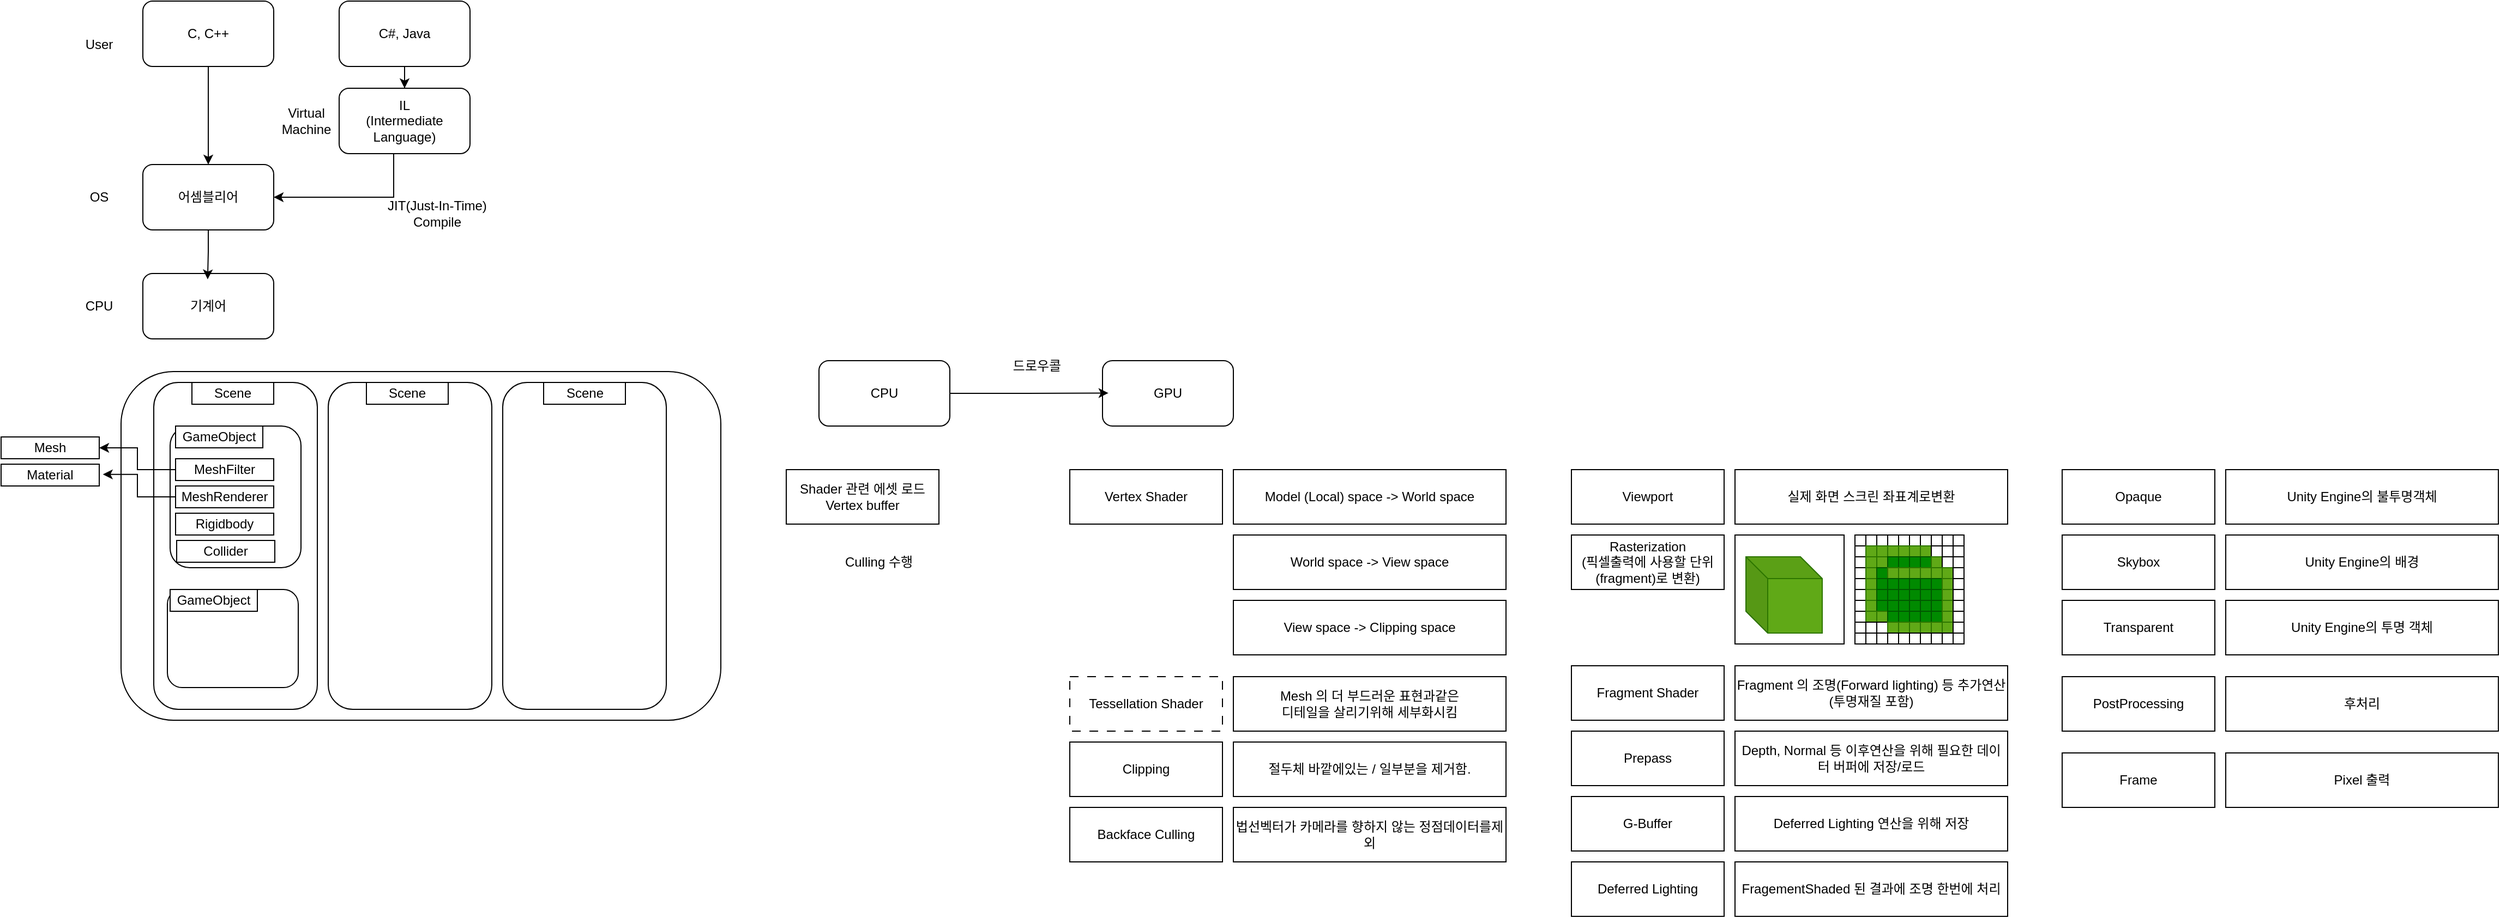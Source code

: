 <mxfile version="26.0.5">
  <diagram id="C5RBs43oDa-KdzZeNtuy" name="Page-1">
    <mxGraphModel dx="1510" dy="368" grid="1" gridSize="10" guides="1" tooltips="1" connect="1" arrows="1" fold="1" page="1" pageScale="1" pageWidth="827" pageHeight="1169" math="0" shadow="0">
      <root>
        <mxCell id="WIyWlLk6GJQsqaUBKTNV-0" />
        <mxCell id="WIyWlLk6GJQsqaUBKTNV-1" parent="WIyWlLk6GJQsqaUBKTNV-0" />
        <mxCell id="SByoHHInyNc2L9neysQm-4" style="edgeStyle=orthogonalEdgeStyle;rounded=0;orthogonalLoop=1;jettySize=auto;html=1;" edge="1" parent="WIyWlLk6GJQsqaUBKTNV-1" source="SByoHHInyNc2L9neysQm-0" target="SByoHHInyNc2L9neysQm-3">
          <mxGeometry relative="1" as="geometry" />
        </mxCell>
        <mxCell id="SByoHHInyNc2L9neysQm-0" value="C, C++" style="rounded=1;whiteSpace=wrap;html=1;" vertex="1" parent="WIyWlLk6GJQsqaUBKTNV-1">
          <mxGeometry x="20" y="20" width="120" height="60" as="geometry" />
        </mxCell>
        <mxCell id="SByoHHInyNc2L9neysQm-1" value="기계어" style="rounded=1;whiteSpace=wrap;html=1;" vertex="1" parent="WIyWlLk6GJQsqaUBKTNV-1">
          <mxGeometry x="20" y="270" width="120" height="60" as="geometry" />
        </mxCell>
        <mxCell id="SByoHHInyNc2L9neysQm-3" value="어셈블리어" style="rounded=1;whiteSpace=wrap;html=1;" vertex="1" parent="WIyWlLk6GJQsqaUBKTNV-1">
          <mxGeometry x="20" y="170" width="120" height="60" as="geometry" />
        </mxCell>
        <mxCell id="SByoHHInyNc2L9neysQm-5" style="edgeStyle=orthogonalEdgeStyle;rounded=0;orthogonalLoop=1;jettySize=auto;html=1;entryX=0.495;entryY=0.089;entryDx=0;entryDy=0;entryPerimeter=0;" edge="1" parent="WIyWlLk6GJQsqaUBKTNV-1" source="SByoHHInyNc2L9neysQm-3" target="SByoHHInyNc2L9neysQm-1">
          <mxGeometry relative="1" as="geometry" />
        </mxCell>
        <mxCell id="SByoHHInyNc2L9neysQm-6" value="OS" style="text;html=1;align=center;verticalAlign=middle;whiteSpace=wrap;rounded=0;" vertex="1" parent="WIyWlLk6GJQsqaUBKTNV-1">
          <mxGeometry x="-50" y="185" width="60" height="30" as="geometry" />
        </mxCell>
        <mxCell id="SByoHHInyNc2L9neysQm-7" value="User" style="text;html=1;align=center;verticalAlign=middle;whiteSpace=wrap;rounded=0;" vertex="1" parent="WIyWlLk6GJQsqaUBKTNV-1">
          <mxGeometry x="-50" y="45" width="60" height="30" as="geometry" />
        </mxCell>
        <mxCell id="SByoHHInyNc2L9neysQm-8" value="CPU" style="text;html=1;align=center;verticalAlign=middle;whiteSpace=wrap;rounded=0;" vertex="1" parent="WIyWlLk6GJQsqaUBKTNV-1">
          <mxGeometry x="-50" y="285" width="60" height="30" as="geometry" />
        </mxCell>
        <mxCell id="SByoHHInyNc2L9neysQm-15" style="edgeStyle=orthogonalEdgeStyle;rounded=0;orthogonalLoop=1;jettySize=auto;html=1;entryX=1;entryY=0.5;entryDx=0;entryDy=0;" edge="1" parent="WIyWlLk6GJQsqaUBKTNV-1" source="SByoHHInyNc2L9neysQm-9" target="SByoHHInyNc2L9neysQm-3">
          <mxGeometry relative="1" as="geometry">
            <Array as="points">
              <mxPoint x="250" y="200" />
            </Array>
          </mxGeometry>
        </mxCell>
        <mxCell id="SByoHHInyNc2L9neysQm-9" value="IL&lt;div&gt;(Intermediate&lt;/div&gt;&lt;div&gt;Language)&lt;/div&gt;" style="rounded=1;whiteSpace=wrap;html=1;" vertex="1" parent="WIyWlLk6GJQsqaUBKTNV-1">
          <mxGeometry x="200" y="100" width="120" height="60" as="geometry" />
        </mxCell>
        <mxCell id="SByoHHInyNc2L9neysQm-10" value="JIT(Just-In-Time)&lt;div&gt;Compile&lt;/div&gt;" style="text;html=1;align=center;verticalAlign=middle;whiteSpace=wrap;rounded=0;" vertex="1" parent="WIyWlLk6GJQsqaUBKTNV-1">
          <mxGeometry x="230" y="200" width="120" height="30" as="geometry" />
        </mxCell>
        <mxCell id="SByoHHInyNc2L9neysQm-13" style="edgeStyle=orthogonalEdgeStyle;rounded=0;orthogonalLoop=1;jettySize=auto;html=1;entryX=0.5;entryY=0;entryDx=0;entryDy=0;" edge="1" parent="WIyWlLk6GJQsqaUBKTNV-1" source="SByoHHInyNc2L9neysQm-11" target="SByoHHInyNc2L9neysQm-9">
          <mxGeometry relative="1" as="geometry" />
        </mxCell>
        <mxCell id="SByoHHInyNc2L9neysQm-11" value="C#, Java" style="rounded=1;whiteSpace=wrap;html=1;" vertex="1" parent="WIyWlLk6GJQsqaUBKTNV-1">
          <mxGeometry x="200" y="20" width="120" height="60" as="geometry" />
        </mxCell>
        <mxCell id="SByoHHInyNc2L9neysQm-16" value="Virtual&lt;div&gt;Machine&lt;/div&gt;" style="text;html=1;align=center;verticalAlign=middle;whiteSpace=wrap;rounded=0;" vertex="1" parent="WIyWlLk6GJQsqaUBKTNV-1">
          <mxGeometry x="140" y="115" width="60" height="30" as="geometry" />
        </mxCell>
        <mxCell id="SByoHHInyNc2L9neysQm-17" value="" style="rounded=1;whiteSpace=wrap;html=1;" vertex="1" parent="WIyWlLk6GJQsqaUBKTNV-1">
          <mxGeometry y="360" width="550" height="320" as="geometry" />
        </mxCell>
        <mxCell id="SByoHHInyNc2L9neysQm-18" value="" style="rounded=1;whiteSpace=wrap;html=1;" vertex="1" parent="WIyWlLk6GJQsqaUBKTNV-1">
          <mxGeometry x="30" y="370" width="150" height="300" as="geometry" />
        </mxCell>
        <mxCell id="SByoHHInyNc2L9neysQm-19" value="Scene" style="rounded=0;whiteSpace=wrap;html=1;" vertex="1" parent="WIyWlLk6GJQsqaUBKTNV-1">
          <mxGeometry x="65" y="370" width="75" height="20" as="geometry" />
        </mxCell>
        <mxCell id="SByoHHInyNc2L9neysQm-20" value="" style="rounded=1;whiteSpace=wrap;html=1;" vertex="1" parent="WIyWlLk6GJQsqaUBKTNV-1">
          <mxGeometry x="190" y="370" width="150" height="300" as="geometry" />
        </mxCell>
        <mxCell id="SByoHHInyNc2L9neysQm-21" value="Scene" style="rounded=0;whiteSpace=wrap;html=1;" vertex="1" parent="WIyWlLk6GJQsqaUBKTNV-1">
          <mxGeometry x="225" y="370" width="75" height="20" as="geometry" />
        </mxCell>
        <mxCell id="SByoHHInyNc2L9neysQm-24" value="" style="rounded=1;whiteSpace=wrap;html=1;" vertex="1" parent="WIyWlLk6GJQsqaUBKTNV-1">
          <mxGeometry x="350" y="370" width="150" height="300" as="geometry" />
        </mxCell>
        <mxCell id="SByoHHInyNc2L9neysQm-25" value="Scene" style="rounded=0;whiteSpace=wrap;html=1;" vertex="1" parent="WIyWlLk6GJQsqaUBKTNV-1">
          <mxGeometry x="387.5" y="370" width="75" height="20" as="geometry" />
        </mxCell>
        <mxCell id="SByoHHInyNc2L9neysQm-26" value="" style="rounded=1;whiteSpace=wrap;html=1;" vertex="1" parent="WIyWlLk6GJQsqaUBKTNV-1">
          <mxGeometry x="45" y="410" width="120" height="130" as="geometry" />
        </mxCell>
        <mxCell id="SByoHHInyNc2L9neysQm-27" value="GameObject" style="rounded=0;whiteSpace=wrap;html=1;" vertex="1" parent="WIyWlLk6GJQsqaUBKTNV-1">
          <mxGeometry x="50" y="410" width="80" height="20" as="geometry" />
        </mxCell>
        <mxCell id="SByoHHInyNc2L9neysQm-28" value="" style="rounded=1;whiteSpace=wrap;html=1;" vertex="1" parent="WIyWlLk6GJQsqaUBKTNV-1">
          <mxGeometry x="42.5" y="560" width="120" height="90" as="geometry" />
        </mxCell>
        <mxCell id="SByoHHInyNc2L9neysQm-29" value="GameObject" style="rounded=0;whiteSpace=wrap;html=1;" vertex="1" parent="WIyWlLk6GJQsqaUBKTNV-1">
          <mxGeometry x="45" y="560" width="80" height="20" as="geometry" />
        </mxCell>
        <mxCell id="SByoHHInyNc2L9neysQm-30" value="CPU" style="rounded=1;whiteSpace=wrap;html=1;" vertex="1" parent="WIyWlLk6GJQsqaUBKTNV-1">
          <mxGeometry x="640" y="350" width="120" height="60" as="geometry" />
        </mxCell>
        <mxCell id="SByoHHInyNc2L9neysQm-31" value="GPU" style="rounded=1;whiteSpace=wrap;html=1;" vertex="1" parent="WIyWlLk6GJQsqaUBKTNV-1">
          <mxGeometry x="900" y="350" width="120" height="60" as="geometry" />
        </mxCell>
        <mxCell id="SByoHHInyNc2L9neysQm-32" value="&lt;div&gt;Shader 관련 에셋 로드&lt;/div&gt;Vertex buffer" style="rounded=0;whiteSpace=wrap;html=1;" vertex="1" parent="WIyWlLk6GJQsqaUBKTNV-1">
          <mxGeometry x="610" y="450" width="140" height="50" as="geometry" />
        </mxCell>
        <mxCell id="SByoHHInyNc2L9neysQm-33" style="edgeStyle=orthogonalEdgeStyle;rounded=0;orthogonalLoop=1;jettySize=auto;html=1;entryX=0.045;entryY=0.495;entryDx=0;entryDy=0;entryPerimeter=0;" edge="1" parent="WIyWlLk6GJQsqaUBKTNV-1" source="SByoHHInyNc2L9neysQm-30" target="SByoHHInyNc2L9neysQm-31">
          <mxGeometry relative="1" as="geometry" />
        </mxCell>
        <mxCell id="SByoHHInyNc2L9neysQm-34" value="드로우콜" style="text;html=1;align=center;verticalAlign=middle;whiteSpace=wrap;rounded=0;" vertex="1" parent="WIyWlLk6GJQsqaUBKTNV-1">
          <mxGeometry x="810" y="340" width="60" height="30" as="geometry" />
        </mxCell>
        <mxCell id="SByoHHInyNc2L9neysQm-35" value="Vertex Shader" style="rounded=0;whiteSpace=wrap;html=1;" vertex="1" parent="WIyWlLk6GJQsqaUBKTNV-1">
          <mxGeometry x="870" y="450" width="140" height="50" as="geometry" />
        </mxCell>
        <mxCell id="SByoHHInyNc2L9neysQm-36" value="Culling 수행" style="text;html=1;align=center;verticalAlign=middle;whiteSpace=wrap;rounded=0;" vertex="1" parent="WIyWlLk6GJQsqaUBKTNV-1">
          <mxGeometry x="640" y="520" width="110" height="30" as="geometry" />
        </mxCell>
        <mxCell id="SByoHHInyNc2L9neysQm-37" value="Model (Local) space -&amp;gt; World space" style="rounded=0;whiteSpace=wrap;html=1;" vertex="1" parent="WIyWlLk6GJQsqaUBKTNV-1">
          <mxGeometry x="1020" y="450" width="250" height="50" as="geometry" />
        </mxCell>
        <mxCell id="SByoHHInyNc2L9neysQm-38" value="World space -&amp;gt; View space" style="rounded=0;whiteSpace=wrap;html=1;" vertex="1" parent="WIyWlLk6GJQsqaUBKTNV-1">
          <mxGeometry x="1020" y="510" width="250" height="50" as="geometry" />
        </mxCell>
        <mxCell id="SByoHHInyNc2L9neysQm-39" value="View space -&amp;gt; Clipping space" style="rounded=0;whiteSpace=wrap;html=1;" vertex="1" parent="WIyWlLk6GJQsqaUBKTNV-1">
          <mxGeometry x="1020" y="570" width="250" height="50" as="geometry" />
        </mxCell>
        <mxCell id="SByoHHInyNc2L9neysQm-40" value="Tessellation Shader" style="rounded=0;whiteSpace=wrap;html=1;dashed=1;dashPattern=8 8;" vertex="1" parent="WIyWlLk6GJQsqaUBKTNV-1">
          <mxGeometry x="870" y="640" width="140" height="50" as="geometry" />
        </mxCell>
        <mxCell id="SByoHHInyNc2L9neysQm-42" value="Mesh 의 더 부드러운 표현과같은&lt;div&gt;디테일을 살리기위해 세부화시킴&lt;/div&gt;" style="rounded=0;whiteSpace=wrap;html=1;" vertex="1" parent="WIyWlLk6GJQsqaUBKTNV-1">
          <mxGeometry x="1020" y="640" width="250" height="50" as="geometry" />
        </mxCell>
        <mxCell id="SByoHHInyNc2L9neysQm-43" value="Clipping" style="rounded=0;whiteSpace=wrap;html=1;" vertex="1" parent="WIyWlLk6GJQsqaUBKTNV-1">
          <mxGeometry x="870" y="700" width="140" height="50" as="geometry" />
        </mxCell>
        <mxCell id="SByoHHInyNc2L9neysQm-44" value="절두체 바깥에있는 / 일부분을 제거함." style="rounded=0;whiteSpace=wrap;html=1;" vertex="1" parent="WIyWlLk6GJQsqaUBKTNV-1">
          <mxGeometry x="1020" y="700" width="250" height="50" as="geometry" />
        </mxCell>
        <mxCell id="SByoHHInyNc2L9neysQm-45" value="Backface Culling" style="rounded=0;whiteSpace=wrap;html=1;" vertex="1" parent="WIyWlLk6GJQsqaUBKTNV-1">
          <mxGeometry x="870" y="760" width="140" height="50" as="geometry" />
        </mxCell>
        <mxCell id="SByoHHInyNc2L9neysQm-46" value="법선벡터가 카메라를 향하지 않는 정점데이터를제외" style="rounded=0;whiteSpace=wrap;html=1;" vertex="1" parent="WIyWlLk6GJQsqaUBKTNV-1">
          <mxGeometry x="1020" y="760" width="250" height="50" as="geometry" />
        </mxCell>
        <mxCell id="SByoHHInyNc2L9neysQm-48" value="Viewport" style="rounded=0;whiteSpace=wrap;html=1;" vertex="1" parent="WIyWlLk6GJQsqaUBKTNV-1">
          <mxGeometry x="1330" y="450" width="140" height="50" as="geometry" />
        </mxCell>
        <mxCell id="SByoHHInyNc2L9neysQm-49" value="실제 화면 스크린 좌표계로변환" style="rounded=0;whiteSpace=wrap;html=1;" vertex="1" parent="WIyWlLk6GJQsqaUBKTNV-1">
          <mxGeometry x="1480" y="450" width="250" height="50" as="geometry" />
        </mxCell>
        <mxCell id="SByoHHInyNc2L9neysQm-50" value="Rasterization&lt;div&gt;(픽셀출력에 사용할 단위(fragment)로 변환)&lt;/div&gt;" style="rounded=0;whiteSpace=wrap;html=1;" vertex="1" parent="WIyWlLk6GJQsqaUBKTNV-1">
          <mxGeometry x="1330" y="510" width="140" height="50" as="geometry" />
        </mxCell>
        <mxCell id="SByoHHInyNc2L9neysQm-52" value="" style="rounded=0;whiteSpace=wrap;html=1;" vertex="1" parent="WIyWlLk6GJQsqaUBKTNV-1">
          <mxGeometry x="1480" y="510" width="100" height="100" as="geometry" />
        </mxCell>
        <mxCell id="SByoHHInyNc2L9neysQm-53" value="" style="shape=cube;whiteSpace=wrap;html=1;boundedLbl=1;backgroundOutline=1;darkOpacity=0.05;darkOpacity2=0.1;fillColor=#60a917;fontColor=#ffffff;strokeColor=#2D7600;" vertex="1" parent="WIyWlLk6GJQsqaUBKTNV-1">
          <mxGeometry x="1490" y="530" width="70" height="70" as="geometry" />
        </mxCell>
        <mxCell id="SByoHHInyNc2L9neysQm-54" value="" style="whiteSpace=wrap;html=1;aspect=fixed;" vertex="1" parent="WIyWlLk6GJQsqaUBKTNV-1">
          <mxGeometry x="1590" y="510" width="10" height="10" as="geometry" />
        </mxCell>
        <mxCell id="SByoHHInyNc2L9neysQm-55" value="" style="whiteSpace=wrap;html=1;aspect=fixed;" vertex="1" parent="WIyWlLk6GJQsqaUBKTNV-1">
          <mxGeometry x="1600" y="510" width="10" height="10" as="geometry" />
        </mxCell>
        <mxCell id="SByoHHInyNc2L9neysQm-56" value="" style="whiteSpace=wrap;html=1;aspect=fixed;" vertex="1" parent="WIyWlLk6GJQsqaUBKTNV-1">
          <mxGeometry x="1610" y="510" width="10" height="10" as="geometry" />
        </mxCell>
        <mxCell id="SByoHHInyNc2L9neysQm-57" value="" style="whiteSpace=wrap;html=1;aspect=fixed;" vertex="1" parent="WIyWlLk6GJQsqaUBKTNV-1">
          <mxGeometry x="1620" y="510" width="10" height="10" as="geometry" />
        </mxCell>
        <mxCell id="SByoHHInyNc2L9neysQm-58" value="" style="whiteSpace=wrap;html=1;aspect=fixed;" vertex="1" parent="WIyWlLk6GJQsqaUBKTNV-1">
          <mxGeometry x="1630" y="510" width="10" height="10" as="geometry" />
        </mxCell>
        <mxCell id="SByoHHInyNc2L9neysQm-59" value="" style="whiteSpace=wrap;html=1;aspect=fixed;" vertex="1" parent="WIyWlLk6GJQsqaUBKTNV-1">
          <mxGeometry x="1640" y="510" width="10" height="10" as="geometry" />
        </mxCell>
        <mxCell id="SByoHHInyNc2L9neysQm-60" value="" style="whiteSpace=wrap;html=1;aspect=fixed;" vertex="1" parent="WIyWlLk6GJQsqaUBKTNV-1">
          <mxGeometry x="1650" y="510" width="10" height="10" as="geometry" />
        </mxCell>
        <mxCell id="SByoHHInyNc2L9neysQm-61" value="" style="whiteSpace=wrap;html=1;aspect=fixed;" vertex="1" parent="WIyWlLk6GJQsqaUBKTNV-1">
          <mxGeometry x="1660" y="510" width="10" height="10" as="geometry" />
        </mxCell>
        <mxCell id="SByoHHInyNc2L9neysQm-62" value="" style="whiteSpace=wrap;html=1;aspect=fixed;" vertex="1" parent="WIyWlLk6GJQsqaUBKTNV-1">
          <mxGeometry x="1670" y="510" width="10" height="10" as="geometry" />
        </mxCell>
        <mxCell id="SByoHHInyNc2L9neysQm-63" value="" style="whiteSpace=wrap;html=1;aspect=fixed;" vertex="1" parent="WIyWlLk6GJQsqaUBKTNV-1">
          <mxGeometry x="1680" y="510" width="10" height="10" as="geometry" />
        </mxCell>
        <mxCell id="SByoHHInyNc2L9neysQm-70" value="" style="whiteSpace=wrap;html=1;aspect=fixed;" vertex="1" parent="WIyWlLk6GJQsqaUBKTNV-1">
          <mxGeometry x="1590" y="520" width="10" height="10" as="geometry" />
        </mxCell>
        <mxCell id="SByoHHInyNc2L9neysQm-71" value="" style="whiteSpace=wrap;html=1;aspect=fixed;fillColor=#60a917;fontColor=#ffffff;strokeColor=#2D7600;" vertex="1" parent="WIyWlLk6GJQsqaUBKTNV-1">
          <mxGeometry x="1600" y="520" width="10" height="10" as="geometry" />
        </mxCell>
        <mxCell id="SByoHHInyNc2L9neysQm-72" value="" style="whiteSpace=wrap;html=1;aspect=fixed;fillColor=#60a917;fontColor=#ffffff;strokeColor=#2D7600;" vertex="1" parent="WIyWlLk6GJQsqaUBKTNV-1">
          <mxGeometry x="1610" y="520" width="10" height="10" as="geometry" />
        </mxCell>
        <mxCell id="SByoHHInyNc2L9neysQm-73" value="" style="whiteSpace=wrap;html=1;aspect=fixed;fillColor=#60a917;fontColor=#ffffff;strokeColor=#2D7600;" vertex="1" parent="WIyWlLk6GJQsqaUBKTNV-1">
          <mxGeometry x="1620" y="520" width="10" height="10" as="geometry" />
        </mxCell>
        <mxCell id="SByoHHInyNc2L9neysQm-74" value="" style="whiteSpace=wrap;html=1;aspect=fixed;fillColor=#60a917;fontColor=#ffffff;strokeColor=#2D7600;" vertex="1" parent="WIyWlLk6GJQsqaUBKTNV-1">
          <mxGeometry x="1630" y="520" width="10" height="10" as="geometry" />
        </mxCell>
        <mxCell id="SByoHHInyNc2L9neysQm-75" value="" style="whiteSpace=wrap;html=1;aspect=fixed;fillColor=#60a917;fontColor=#ffffff;strokeColor=#2D7600;" vertex="1" parent="WIyWlLk6GJQsqaUBKTNV-1">
          <mxGeometry x="1640" y="520" width="10" height="10" as="geometry" />
        </mxCell>
        <mxCell id="SByoHHInyNc2L9neysQm-76" value="" style="whiteSpace=wrap;html=1;aspect=fixed;fillColor=#60a917;fontColor=#ffffff;strokeColor=#2D7600;" vertex="1" parent="WIyWlLk6GJQsqaUBKTNV-1">
          <mxGeometry x="1650" y="520" width="10" height="10" as="geometry" />
        </mxCell>
        <mxCell id="SByoHHInyNc2L9neysQm-77" value="" style="whiteSpace=wrap;html=1;aspect=fixed;" vertex="1" parent="WIyWlLk6GJQsqaUBKTNV-1">
          <mxGeometry x="1660" y="520" width="10" height="10" as="geometry" />
        </mxCell>
        <mxCell id="SByoHHInyNc2L9neysQm-78" value="" style="whiteSpace=wrap;html=1;aspect=fixed;" vertex="1" parent="WIyWlLk6GJQsqaUBKTNV-1">
          <mxGeometry x="1670" y="520" width="10" height="10" as="geometry" />
        </mxCell>
        <mxCell id="SByoHHInyNc2L9neysQm-79" value="" style="whiteSpace=wrap;html=1;aspect=fixed;" vertex="1" parent="WIyWlLk6GJQsqaUBKTNV-1">
          <mxGeometry x="1680" y="520" width="10" height="10" as="geometry" />
        </mxCell>
        <mxCell id="SByoHHInyNc2L9neysQm-85" value="" style="whiteSpace=wrap;html=1;aspect=fixed;" vertex="1" parent="WIyWlLk6GJQsqaUBKTNV-1">
          <mxGeometry x="1590" y="530" width="10" height="10" as="geometry" />
        </mxCell>
        <mxCell id="SByoHHInyNc2L9neysQm-86" value="" style="whiteSpace=wrap;html=1;aspect=fixed;fillColor=#60a917;fontColor=#ffffff;strokeColor=#2D7600;" vertex="1" parent="WIyWlLk6GJQsqaUBKTNV-1">
          <mxGeometry x="1600" y="530" width="10" height="10" as="geometry" />
        </mxCell>
        <mxCell id="SByoHHInyNc2L9neysQm-87" value="" style="whiteSpace=wrap;html=1;aspect=fixed;fillColor=#60a917;fontColor=#ffffff;strokeColor=#2D7600;" vertex="1" parent="WIyWlLk6GJQsqaUBKTNV-1">
          <mxGeometry x="1610" y="530" width="10" height="10" as="geometry" />
        </mxCell>
        <mxCell id="SByoHHInyNc2L9neysQm-88" value="" style="whiteSpace=wrap;html=1;aspect=fixed;fillColor=#008a00;fontColor=#ffffff;strokeColor=#005700;" vertex="1" parent="WIyWlLk6GJQsqaUBKTNV-1">
          <mxGeometry x="1620" y="530" width="10" height="10" as="geometry" />
        </mxCell>
        <mxCell id="SByoHHInyNc2L9neysQm-89" value="" style="whiteSpace=wrap;html=1;aspect=fixed;fillColor=#008a00;fontColor=#ffffff;strokeColor=#005700;" vertex="1" parent="WIyWlLk6GJQsqaUBKTNV-1">
          <mxGeometry x="1630" y="530" width="10" height="10" as="geometry" />
        </mxCell>
        <mxCell id="SByoHHInyNc2L9neysQm-90" value="" style="whiteSpace=wrap;html=1;aspect=fixed;fillColor=#008a00;fontColor=#ffffff;strokeColor=#005700;" vertex="1" parent="WIyWlLk6GJQsqaUBKTNV-1">
          <mxGeometry x="1640" y="530" width="10" height="10" as="geometry" />
        </mxCell>
        <mxCell id="SByoHHInyNc2L9neysQm-91" value="" style="whiteSpace=wrap;html=1;aspect=fixed;fillColor=#008a00;fontColor=#ffffff;strokeColor=#005700;" vertex="1" parent="WIyWlLk6GJQsqaUBKTNV-1">
          <mxGeometry x="1650" y="530" width="10" height="10" as="geometry" />
        </mxCell>
        <mxCell id="SByoHHInyNc2L9neysQm-92" value="" style="whiteSpace=wrap;html=1;aspect=fixed;fillColor=#60a917;fontColor=#ffffff;strokeColor=#2D7600;" vertex="1" parent="WIyWlLk6GJQsqaUBKTNV-1">
          <mxGeometry x="1660" y="530" width="10" height="10" as="geometry" />
        </mxCell>
        <mxCell id="SByoHHInyNc2L9neysQm-93" value="" style="whiteSpace=wrap;html=1;aspect=fixed;" vertex="1" parent="WIyWlLk6GJQsqaUBKTNV-1">
          <mxGeometry x="1670" y="530" width="10" height="10" as="geometry" />
        </mxCell>
        <mxCell id="SByoHHInyNc2L9neysQm-94" value="" style="whiteSpace=wrap;html=1;aspect=fixed;" vertex="1" parent="WIyWlLk6GJQsqaUBKTNV-1">
          <mxGeometry x="1680" y="530" width="10" height="10" as="geometry" />
        </mxCell>
        <mxCell id="SByoHHInyNc2L9neysQm-100" value="" style="whiteSpace=wrap;html=1;aspect=fixed;" vertex="1" parent="WIyWlLk6GJQsqaUBKTNV-1">
          <mxGeometry x="1590" y="540" width="10" height="10" as="geometry" />
        </mxCell>
        <mxCell id="SByoHHInyNc2L9neysQm-101" value="" style="whiteSpace=wrap;html=1;aspect=fixed;fillColor=#60a917;fontColor=#ffffff;strokeColor=#2D7600;" vertex="1" parent="WIyWlLk6GJQsqaUBKTNV-1">
          <mxGeometry x="1600" y="540" width="10" height="10" as="geometry" />
        </mxCell>
        <mxCell id="SByoHHInyNc2L9neysQm-102" value="" style="whiteSpace=wrap;html=1;aspect=fixed;fillColor=#008a00;fontColor=#ffffff;strokeColor=#005700;" vertex="1" parent="WIyWlLk6GJQsqaUBKTNV-1">
          <mxGeometry x="1610" y="540" width="10" height="10" as="geometry" />
        </mxCell>
        <mxCell id="SByoHHInyNc2L9neysQm-103" value="" style="whiteSpace=wrap;html=1;aspect=fixed;fillColor=#60a917;fontColor=#ffffff;strokeColor=#2D7600;" vertex="1" parent="WIyWlLk6GJQsqaUBKTNV-1">
          <mxGeometry x="1620" y="540" width="10" height="10" as="geometry" />
        </mxCell>
        <mxCell id="SByoHHInyNc2L9neysQm-104" value="" style="whiteSpace=wrap;html=1;aspect=fixed;fillColor=#60a917;fontColor=#ffffff;strokeColor=#2D7600;" vertex="1" parent="WIyWlLk6GJQsqaUBKTNV-1">
          <mxGeometry x="1630" y="540" width="10" height="10" as="geometry" />
        </mxCell>
        <mxCell id="SByoHHInyNc2L9neysQm-105" value="" style="whiteSpace=wrap;html=1;aspect=fixed;fillColor=#60a917;fontColor=#ffffff;strokeColor=#2D7600;" vertex="1" parent="WIyWlLk6GJQsqaUBKTNV-1">
          <mxGeometry x="1640" y="540" width="10" height="10" as="geometry" />
        </mxCell>
        <mxCell id="SByoHHInyNc2L9neysQm-106" value="" style="whiteSpace=wrap;html=1;aspect=fixed;fillColor=#60a917;fontColor=#ffffff;strokeColor=#2D7600;" vertex="1" parent="WIyWlLk6GJQsqaUBKTNV-1">
          <mxGeometry x="1650" y="540" width="10" height="10" as="geometry" />
        </mxCell>
        <mxCell id="SByoHHInyNc2L9neysQm-107" value="" style="whiteSpace=wrap;html=1;aspect=fixed;fillColor=#60a917;fontColor=#ffffff;strokeColor=#2D7600;" vertex="1" parent="WIyWlLk6GJQsqaUBKTNV-1">
          <mxGeometry x="1660" y="540" width="10" height="10" as="geometry" />
        </mxCell>
        <mxCell id="SByoHHInyNc2L9neysQm-108" value="" style="whiteSpace=wrap;html=1;aspect=fixed;fillColor=#60a917;fontColor=#ffffff;strokeColor=#2D7600;" vertex="1" parent="WIyWlLk6GJQsqaUBKTNV-1">
          <mxGeometry x="1670" y="540" width="10" height="10" as="geometry" />
        </mxCell>
        <mxCell id="SByoHHInyNc2L9neysQm-109" value="" style="whiteSpace=wrap;html=1;aspect=fixed;" vertex="1" parent="WIyWlLk6GJQsqaUBKTNV-1">
          <mxGeometry x="1680" y="540" width="10" height="10" as="geometry" />
        </mxCell>
        <mxCell id="SByoHHInyNc2L9neysQm-115" value="" style="whiteSpace=wrap;html=1;aspect=fixed;" vertex="1" parent="WIyWlLk6GJQsqaUBKTNV-1">
          <mxGeometry x="1590" y="550" width="10" height="10" as="geometry" />
        </mxCell>
        <mxCell id="SByoHHInyNc2L9neysQm-116" value="" style="whiteSpace=wrap;html=1;aspect=fixed;fillColor=#60a917;fontColor=#ffffff;strokeColor=#2D7600;" vertex="1" parent="WIyWlLk6GJQsqaUBKTNV-1">
          <mxGeometry x="1600" y="550" width="10" height="10" as="geometry" />
        </mxCell>
        <mxCell id="SByoHHInyNc2L9neysQm-117" value="" style="whiteSpace=wrap;html=1;aspect=fixed;fillColor=#008a00;fontColor=#ffffff;strokeColor=#005700;" vertex="1" parent="WIyWlLk6GJQsqaUBKTNV-1">
          <mxGeometry x="1610" y="550" width="10" height="10" as="geometry" />
        </mxCell>
        <mxCell id="SByoHHInyNc2L9neysQm-118" value="" style="whiteSpace=wrap;html=1;aspect=fixed;fillColor=#008a00;fontColor=#ffffff;strokeColor=#005700;" vertex="1" parent="WIyWlLk6GJQsqaUBKTNV-1">
          <mxGeometry x="1620" y="550" width="10" height="10" as="geometry" />
        </mxCell>
        <mxCell id="SByoHHInyNc2L9neysQm-119" value="" style="whiteSpace=wrap;html=1;aspect=fixed;fillColor=#008a00;fontColor=#ffffff;strokeColor=#005700;" vertex="1" parent="WIyWlLk6GJQsqaUBKTNV-1">
          <mxGeometry x="1630" y="550" width="10" height="10" as="geometry" />
        </mxCell>
        <mxCell id="SByoHHInyNc2L9neysQm-120" value="" style="whiteSpace=wrap;html=1;aspect=fixed;fillColor=#008a00;fontColor=#ffffff;strokeColor=#005700;" vertex="1" parent="WIyWlLk6GJQsqaUBKTNV-1">
          <mxGeometry x="1640" y="550" width="10" height="10" as="geometry" />
        </mxCell>
        <mxCell id="SByoHHInyNc2L9neysQm-121" value="" style="whiteSpace=wrap;html=1;aspect=fixed;fillColor=#008a00;fontColor=#ffffff;strokeColor=#005700;" vertex="1" parent="WIyWlLk6GJQsqaUBKTNV-1">
          <mxGeometry x="1650" y="550" width="10" height="10" as="geometry" />
        </mxCell>
        <mxCell id="SByoHHInyNc2L9neysQm-122" value="" style="whiteSpace=wrap;html=1;aspect=fixed;fillColor=#008a00;fontColor=#ffffff;strokeColor=#005700;" vertex="1" parent="WIyWlLk6GJQsqaUBKTNV-1">
          <mxGeometry x="1660" y="550" width="10" height="10" as="geometry" />
        </mxCell>
        <mxCell id="SByoHHInyNc2L9neysQm-123" value="" style="whiteSpace=wrap;html=1;aspect=fixed;fillColor=#60a917;fontColor=#ffffff;strokeColor=#2D7600;" vertex="1" parent="WIyWlLk6GJQsqaUBKTNV-1">
          <mxGeometry x="1670" y="550" width="10" height="10" as="geometry" />
        </mxCell>
        <mxCell id="SByoHHInyNc2L9neysQm-124" value="" style="whiteSpace=wrap;html=1;aspect=fixed;" vertex="1" parent="WIyWlLk6GJQsqaUBKTNV-1">
          <mxGeometry x="1680" y="550" width="10" height="10" as="geometry" />
        </mxCell>
        <mxCell id="SByoHHInyNc2L9neysQm-130" value="" style="whiteSpace=wrap;html=1;aspect=fixed;" vertex="1" parent="WIyWlLk6GJQsqaUBKTNV-1">
          <mxGeometry x="1590" y="560" width="10" height="10" as="geometry" />
        </mxCell>
        <mxCell id="SByoHHInyNc2L9neysQm-131" value="" style="whiteSpace=wrap;html=1;aspect=fixed;fillColor=#60a917;fontColor=#ffffff;strokeColor=#2D7600;" vertex="1" parent="WIyWlLk6GJQsqaUBKTNV-1">
          <mxGeometry x="1600" y="560" width="10" height="10" as="geometry" />
        </mxCell>
        <mxCell id="SByoHHInyNc2L9neysQm-132" value="" style="whiteSpace=wrap;html=1;aspect=fixed;fillColor=#008a00;fontColor=#ffffff;strokeColor=#005700;" vertex="1" parent="WIyWlLk6GJQsqaUBKTNV-1">
          <mxGeometry x="1610" y="560" width="10" height="10" as="geometry" />
        </mxCell>
        <mxCell id="SByoHHInyNc2L9neysQm-133" value="" style="whiteSpace=wrap;html=1;aspect=fixed;fillColor=#008a00;fontColor=#ffffff;strokeColor=#005700;" vertex="1" parent="WIyWlLk6GJQsqaUBKTNV-1">
          <mxGeometry x="1620" y="560" width="10" height="10" as="geometry" />
        </mxCell>
        <mxCell id="SByoHHInyNc2L9neysQm-134" value="" style="whiteSpace=wrap;html=1;aspect=fixed;fillColor=#008a00;fontColor=#ffffff;strokeColor=#005700;" vertex="1" parent="WIyWlLk6GJQsqaUBKTNV-1">
          <mxGeometry x="1630" y="560" width="10" height="10" as="geometry" />
        </mxCell>
        <mxCell id="SByoHHInyNc2L9neysQm-135" value="" style="whiteSpace=wrap;html=1;aspect=fixed;fillColor=#008a00;fontColor=#ffffff;strokeColor=#005700;" vertex="1" parent="WIyWlLk6GJQsqaUBKTNV-1">
          <mxGeometry x="1640" y="560" width="10" height="10" as="geometry" />
        </mxCell>
        <mxCell id="SByoHHInyNc2L9neysQm-136" value="" style="whiteSpace=wrap;html=1;aspect=fixed;fillColor=#008a00;fontColor=#ffffff;strokeColor=#005700;" vertex="1" parent="WIyWlLk6GJQsqaUBKTNV-1">
          <mxGeometry x="1650" y="560" width="10" height="10" as="geometry" />
        </mxCell>
        <mxCell id="SByoHHInyNc2L9neysQm-137" value="" style="whiteSpace=wrap;html=1;aspect=fixed;fillColor=#008a00;fontColor=#ffffff;strokeColor=#005700;" vertex="1" parent="WIyWlLk6GJQsqaUBKTNV-1">
          <mxGeometry x="1660" y="560" width="10" height="10" as="geometry" />
        </mxCell>
        <mxCell id="SByoHHInyNc2L9neysQm-138" value="" style="whiteSpace=wrap;html=1;aspect=fixed;fillColor=#60a917;fontColor=#ffffff;strokeColor=#2D7600;" vertex="1" parent="WIyWlLk6GJQsqaUBKTNV-1">
          <mxGeometry x="1670" y="560" width="10" height="10" as="geometry" />
        </mxCell>
        <mxCell id="SByoHHInyNc2L9neysQm-139" value="" style="whiteSpace=wrap;html=1;aspect=fixed;" vertex="1" parent="WIyWlLk6GJQsqaUBKTNV-1">
          <mxGeometry x="1680" y="560" width="10" height="10" as="geometry" />
        </mxCell>
        <mxCell id="SByoHHInyNc2L9neysQm-145" value="" style="whiteSpace=wrap;html=1;aspect=fixed;" vertex="1" parent="WIyWlLk6GJQsqaUBKTNV-1">
          <mxGeometry x="1590" y="570" width="10" height="10" as="geometry" />
        </mxCell>
        <mxCell id="SByoHHInyNc2L9neysQm-146" value="" style="whiteSpace=wrap;html=1;aspect=fixed;fillColor=#60a917;fontColor=#ffffff;strokeColor=#2D7600;" vertex="1" parent="WIyWlLk6GJQsqaUBKTNV-1">
          <mxGeometry x="1600" y="570" width="10" height="10" as="geometry" />
        </mxCell>
        <mxCell id="SByoHHInyNc2L9neysQm-147" value="" style="whiteSpace=wrap;html=1;aspect=fixed;fillColor=#008a00;fontColor=#ffffff;strokeColor=#005700;" vertex="1" parent="WIyWlLk6GJQsqaUBKTNV-1">
          <mxGeometry x="1610" y="570" width="10" height="10" as="geometry" />
        </mxCell>
        <mxCell id="SByoHHInyNc2L9neysQm-148" value="" style="whiteSpace=wrap;html=1;aspect=fixed;fillColor=#008a00;fontColor=#ffffff;strokeColor=#005700;" vertex="1" parent="WIyWlLk6GJQsqaUBKTNV-1">
          <mxGeometry x="1620" y="570" width="10" height="10" as="geometry" />
        </mxCell>
        <mxCell id="SByoHHInyNc2L9neysQm-149" value="" style="whiteSpace=wrap;html=1;aspect=fixed;fillColor=#008a00;fontColor=#ffffff;strokeColor=#005700;" vertex="1" parent="WIyWlLk6GJQsqaUBKTNV-1">
          <mxGeometry x="1630" y="570" width="10" height="10" as="geometry" />
        </mxCell>
        <mxCell id="SByoHHInyNc2L9neysQm-150" value="" style="whiteSpace=wrap;html=1;aspect=fixed;fillColor=#008a00;fontColor=#ffffff;strokeColor=#005700;" vertex="1" parent="WIyWlLk6GJQsqaUBKTNV-1">
          <mxGeometry x="1640" y="570" width="10" height="10" as="geometry" />
        </mxCell>
        <mxCell id="SByoHHInyNc2L9neysQm-151" value="" style="whiteSpace=wrap;html=1;aspect=fixed;fillColor=#008a00;fontColor=#ffffff;strokeColor=#005700;" vertex="1" parent="WIyWlLk6GJQsqaUBKTNV-1">
          <mxGeometry x="1650" y="570" width="10" height="10" as="geometry" />
        </mxCell>
        <mxCell id="SByoHHInyNc2L9neysQm-152" value="" style="whiteSpace=wrap;html=1;aspect=fixed;fillColor=#008a00;fontColor=#ffffff;strokeColor=#005700;" vertex="1" parent="WIyWlLk6GJQsqaUBKTNV-1">
          <mxGeometry x="1660" y="570" width="10" height="10" as="geometry" />
        </mxCell>
        <mxCell id="SByoHHInyNc2L9neysQm-153" value="" style="whiteSpace=wrap;html=1;aspect=fixed;fillColor=#60a917;fontColor=#ffffff;strokeColor=#2D7600;" vertex="1" parent="WIyWlLk6GJQsqaUBKTNV-1">
          <mxGeometry x="1670" y="570" width="10" height="10" as="geometry" />
        </mxCell>
        <mxCell id="SByoHHInyNc2L9neysQm-154" value="" style="whiteSpace=wrap;html=1;aspect=fixed;" vertex="1" parent="WIyWlLk6GJQsqaUBKTNV-1">
          <mxGeometry x="1680" y="570" width="10" height="10" as="geometry" />
        </mxCell>
        <mxCell id="SByoHHInyNc2L9neysQm-160" value="" style="whiteSpace=wrap;html=1;aspect=fixed;" vertex="1" parent="WIyWlLk6GJQsqaUBKTNV-1">
          <mxGeometry x="1590" y="580" width="10" height="10" as="geometry" />
        </mxCell>
        <mxCell id="SByoHHInyNc2L9neysQm-161" value="" style="whiteSpace=wrap;html=1;aspect=fixed;fillColor=#60a917;fontColor=#ffffff;strokeColor=#2D7600;" vertex="1" parent="WIyWlLk6GJQsqaUBKTNV-1">
          <mxGeometry x="1600" y="580" width="10" height="10" as="geometry" />
        </mxCell>
        <mxCell id="SByoHHInyNc2L9neysQm-162" value="" style="whiteSpace=wrap;html=1;aspect=fixed;fillColor=#60a917;fontColor=#ffffff;strokeColor=#2D7600;" vertex="1" parent="WIyWlLk6GJQsqaUBKTNV-1">
          <mxGeometry x="1610" y="580" width="10" height="10" as="geometry" />
        </mxCell>
        <mxCell id="SByoHHInyNc2L9neysQm-163" value="" style="whiteSpace=wrap;html=1;aspect=fixed;fillColor=#008a00;fontColor=#ffffff;strokeColor=#005700;" vertex="1" parent="WIyWlLk6GJQsqaUBKTNV-1">
          <mxGeometry x="1620" y="580" width="10" height="10" as="geometry" />
        </mxCell>
        <mxCell id="SByoHHInyNc2L9neysQm-164" value="" style="whiteSpace=wrap;html=1;aspect=fixed;fillColor=#008a00;fontColor=#ffffff;strokeColor=#005700;" vertex="1" parent="WIyWlLk6GJQsqaUBKTNV-1">
          <mxGeometry x="1630" y="580" width="10" height="10" as="geometry" />
        </mxCell>
        <mxCell id="SByoHHInyNc2L9neysQm-165" value="" style="whiteSpace=wrap;html=1;aspect=fixed;fillColor=#008a00;fontColor=#ffffff;strokeColor=#005700;" vertex="1" parent="WIyWlLk6GJQsqaUBKTNV-1">
          <mxGeometry x="1640" y="580" width="10" height="10" as="geometry" />
        </mxCell>
        <mxCell id="SByoHHInyNc2L9neysQm-166" value="" style="whiteSpace=wrap;html=1;aspect=fixed;fillColor=#008a00;fontColor=#ffffff;strokeColor=#005700;" vertex="1" parent="WIyWlLk6GJQsqaUBKTNV-1">
          <mxGeometry x="1650" y="580" width="10" height="10" as="geometry" />
        </mxCell>
        <mxCell id="SByoHHInyNc2L9neysQm-167" value="" style="whiteSpace=wrap;html=1;aspect=fixed;fillColor=#008a00;fontColor=#ffffff;strokeColor=#005700;" vertex="1" parent="WIyWlLk6GJQsqaUBKTNV-1">
          <mxGeometry x="1660" y="580" width="10" height="10" as="geometry" />
        </mxCell>
        <mxCell id="SByoHHInyNc2L9neysQm-168" value="" style="whiteSpace=wrap;html=1;aspect=fixed;fillColor=#60a917;fontColor=#ffffff;strokeColor=#2D7600;" vertex="1" parent="WIyWlLk6GJQsqaUBKTNV-1">
          <mxGeometry x="1670" y="580" width="10" height="10" as="geometry" />
        </mxCell>
        <mxCell id="SByoHHInyNc2L9neysQm-169" value="" style="whiteSpace=wrap;html=1;aspect=fixed;" vertex="1" parent="WIyWlLk6GJQsqaUBKTNV-1">
          <mxGeometry x="1680" y="580" width="10" height="10" as="geometry" />
        </mxCell>
        <mxCell id="SByoHHInyNc2L9neysQm-175" value="" style="whiteSpace=wrap;html=1;aspect=fixed;" vertex="1" parent="WIyWlLk6GJQsqaUBKTNV-1">
          <mxGeometry x="1590" y="590" width="10" height="10" as="geometry" />
        </mxCell>
        <mxCell id="SByoHHInyNc2L9neysQm-176" value="" style="whiteSpace=wrap;html=1;aspect=fixed;" vertex="1" parent="WIyWlLk6GJQsqaUBKTNV-1">
          <mxGeometry x="1600" y="590" width="10" height="10" as="geometry" />
        </mxCell>
        <mxCell id="SByoHHInyNc2L9neysQm-177" value="" style="whiteSpace=wrap;html=1;aspect=fixed;" vertex="1" parent="WIyWlLk6GJQsqaUBKTNV-1">
          <mxGeometry x="1610" y="590" width="10" height="10" as="geometry" />
        </mxCell>
        <mxCell id="SByoHHInyNc2L9neysQm-178" value="" style="whiteSpace=wrap;html=1;aspect=fixed;fillColor=#60a917;fontColor=#ffffff;strokeColor=#2D7600;" vertex="1" parent="WIyWlLk6GJQsqaUBKTNV-1">
          <mxGeometry x="1620" y="590" width="10" height="10" as="geometry" />
        </mxCell>
        <mxCell id="SByoHHInyNc2L9neysQm-179" value="" style="whiteSpace=wrap;html=1;aspect=fixed;fillColor=#60a917;fontColor=#ffffff;strokeColor=#2D7600;" vertex="1" parent="WIyWlLk6GJQsqaUBKTNV-1">
          <mxGeometry x="1630" y="590" width="10" height="10" as="geometry" />
        </mxCell>
        <mxCell id="SByoHHInyNc2L9neysQm-180" value="" style="whiteSpace=wrap;html=1;aspect=fixed;fillColor=#60a917;fontColor=#ffffff;strokeColor=#2D7600;" vertex="1" parent="WIyWlLk6GJQsqaUBKTNV-1">
          <mxGeometry x="1640" y="590" width="10" height="10" as="geometry" />
        </mxCell>
        <mxCell id="SByoHHInyNc2L9neysQm-181" value="" style="whiteSpace=wrap;html=1;aspect=fixed;fillColor=#60a917;fontColor=#ffffff;strokeColor=#2D7600;" vertex="1" parent="WIyWlLk6GJQsqaUBKTNV-1">
          <mxGeometry x="1650" y="590" width="10" height="10" as="geometry" />
        </mxCell>
        <mxCell id="SByoHHInyNc2L9neysQm-182" value="" style="whiteSpace=wrap;html=1;aspect=fixed;fillColor=#60a917;fontColor=#ffffff;strokeColor=#2D7600;" vertex="1" parent="WIyWlLk6GJQsqaUBKTNV-1">
          <mxGeometry x="1660" y="590" width="10" height="10" as="geometry" />
        </mxCell>
        <mxCell id="SByoHHInyNc2L9neysQm-183" value="" style="whiteSpace=wrap;html=1;aspect=fixed;fillColor=#60a917;fontColor=#ffffff;strokeColor=#2D7600;" vertex="1" parent="WIyWlLk6GJQsqaUBKTNV-1">
          <mxGeometry x="1670" y="590" width="10" height="10" as="geometry" />
        </mxCell>
        <mxCell id="SByoHHInyNc2L9neysQm-184" value="" style="whiteSpace=wrap;html=1;aspect=fixed;" vertex="1" parent="WIyWlLk6GJQsqaUBKTNV-1">
          <mxGeometry x="1680" y="590" width="10" height="10" as="geometry" />
        </mxCell>
        <mxCell id="SByoHHInyNc2L9neysQm-190" value="" style="whiteSpace=wrap;html=1;aspect=fixed;" vertex="1" parent="WIyWlLk6GJQsqaUBKTNV-1">
          <mxGeometry x="1590" y="600" width="10" height="10" as="geometry" />
        </mxCell>
        <mxCell id="SByoHHInyNc2L9neysQm-191" value="" style="whiteSpace=wrap;html=1;aspect=fixed;" vertex="1" parent="WIyWlLk6GJQsqaUBKTNV-1">
          <mxGeometry x="1600" y="600" width="10" height="10" as="geometry" />
        </mxCell>
        <mxCell id="SByoHHInyNc2L9neysQm-192" value="" style="whiteSpace=wrap;html=1;aspect=fixed;" vertex="1" parent="WIyWlLk6GJQsqaUBKTNV-1">
          <mxGeometry x="1610" y="600" width="10" height="10" as="geometry" />
        </mxCell>
        <mxCell id="SByoHHInyNc2L9neysQm-193" value="" style="whiteSpace=wrap;html=1;aspect=fixed;" vertex="1" parent="WIyWlLk6GJQsqaUBKTNV-1">
          <mxGeometry x="1620" y="600" width="10" height="10" as="geometry" />
        </mxCell>
        <mxCell id="SByoHHInyNc2L9neysQm-194" value="" style="whiteSpace=wrap;html=1;aspect=fixed;" vertex="1" parent="WIyWlLk6GJQsqaUBKTNV-1">
          <mxGeometry x="1630" y="600" width="10" height="10" as="geometry" />
        </mxCell>
        <mxCell id="SByoHHInyNc2L9neysQm-195" value="" style="whiteSpace=wrap;html=1;aspect=fixed;" vertex="1" parent="WIyWlLk6GJQsqaUBKTNV-1">
          <mxGeometry x="1640" y="600" width="10" height="10" as="geometry" />
        </mxCell>
        <mxCell id="SByoHHInyNc2L9neysQm-196" value="" style="whiteSpace=wrap;html=1;aspect=fixed;" vertex="1" parent="WIyWlLk6GJQsqaUBKTNV-1">
          <mxGeometry x="1650" y="600" width="10" height="10" as="geometry" />
        </mxCell>
        <mxCell id="SByoHHInyNc2L9neysQm-197" value="" style="whiteSpace=wrap;html=1;aspect=fixed;" vertex="1" parent="WIyWlLk6GJQsqaUBKTNV-1">
          <mxGeometry x="1660" y="600" width="10" height="10" as="geometry" />
        </mxCell>
        <mxCell id="SByoHHInyNc2L9neysQm-198" value="" style="whiteSpace=wrap;html=1;aspect=fixed;" vertex="1" parent="WIyWlLk6GJQsqaUBKTNV-1">
          <mxGeometry x="1670" y="600" width="10" height="10" as="geometry" />
        </mxCell>
        <mxCell id="SByoHHInyNc2L9neysQm-199" value="" style="whiteSpace=wrap;html=1;aspect=fixed;" vertex="1" parent="WIyWlLk6GJQsqaUBKTNV-1">
          <mxGeometry x="1680" y="600" width="10" height="10" as="geometry" />
        </mxCell>
        <mxCell id="SByoHHInyNc2L9neysQm-205" value="Fragment Shader" style="rounded=0;whiteSpace=wrap;html=1;" vertex="1" parent="WIyWlLk6GJQsqaUBKTNV-1">
          <mxGeometry x="1330" y="630" width="140" height="50" as="geometry" />
        </mxCell>
        <mxCell id="SByoHHInyNc2L9neysQm-206" value="Fragment 의 조명(Forward lighting) 등 추가연산(투명재질 포함)" style="rounded=0;whiteSpace=wrap;html=1;" vertex="1" parent="WIyWlLk6GJQsqaUBKTNV-1">
          <mxGeometry x="1480" y="630" width="250" height="50" as="geometry" />
        </mxCell>
        <mxCell id="SByoHHInyNc2L9neysQm-207" value="Prepass" style="rounded=0;whiteSpace=wrap;html=1;" vertex="1" parent="WIyWlLk6GJQsqaUBKTNV-1">
          <mxGeometry x="1330" y="690" width="140" height="50" as="geometry" />
        </mxCell>
        <mxCell id="SByoHHInyNc2L9neysQm-208" value="Depth, Normal 등 이후연산을 위해 필요한 데이터 버퍼에 저장/로드" style="rounded=0;whiteSpace=wrap;html=1;" vertex="1" parent="WIyWlLk6GJQsqaUBKTNV-1">
          <mxGeometry x="1480" y="690" width="250" height="50" as="geometry" />
        </mxCell>
        <mxCell id="SByoHHInyNc2L9neysQm-209" value="G-Buffer" style="rounded=0;whiteSpace=wrap;html=1;" vertex="1" parent="WIyWlLk6GJQsqaUBKTNV-1">
          <mxGeometry x="1330" y="750" width="140" height="50" as="geometry" />
        </mxCell>
        <mxCell id="SByoHHInyNc2L9neysQm-210" value="Deferred Lighting 연산을 위해 저장" style="rounded=0;whiteSpace=wrap;html=1;" vertex="1" parent="WIyWlLk6GJQsqaUBKTNV-1">
          <mxGeometry x="1480" y="750" width="250" height="50" as="geometry" />
        </mxCell>
        <mxCell id="SByoHHInyNc2L9neysQm-211" value="Deferred Lighting" style="rounded=0;whiteSpace=wrap;html=1;" vertex="1" parent="WIyWlLk6GJQsqaUBKTNV-1">
          <mxGeometry x="1330" y="810" width="140" height="50" as="geometry" />
        </mxCell>
        <mxCell id="SByoHHInyNc2L9neysQm-212" value="FragementShaded 된 결과에 조명 한번에 처리" style="rounded=0;whiteSpace=wrap;html=1;" vertex="1" parent="WIyWlLk6GJQsqaUBKTNV-1">
          <mxGeometry x="1480" y="810" width="250" height="50" as="geometry" />
        </mxCell>
        <mxCell id="SByoHHInyNc2L9neysQm-213" value="Opaque" style="rounded=0;whiteSpace=wrap;html=1;" vertex="1" parent="WIyWlLk6GJQsqaUBKTNV-1">
          <mxGeometry x="1780" y="450" width="140" height="50" as="geometry" />
        </mxCell>
        <mxCell id="SByoHHInyNc2L9neysQm-214" value="Unity Engine의 불투명객체" style="rounded=0;whiteSpace=wrap;html=1;" vertex="1" parent="WIyWlLk6GJQsqaUBKTNV-1">
          <mxGeometry x="1930" y="450" width="250" height="50" as="geometry" />
        </mxCell>
        <mxCell id="SByoHHInyNc2L9neysQm-215" value="Skybox" style="rounded=0;whiteSpace=wrap;html=1;" vertex="1" parent="WIyWlLk6GJQsqaUBKTNV-1">
          <mxGeometry x="1780" y="510" width="140" height="50" as="geometry" />
        </mxCell>
        <mxCell id="SByoHHInyNc2L9neysQm-216" value="Unity Engine의 배경" style="rounded=0;whiteSpace=wrap;html=1;" vertex="1" parent="WIyWlLk6GJQsqaUBKTNV-1">
          <mxGeometry x="1930" y="510" width="250" height="50" as="geometry" />
        </mxCell>
        <mxCell id="SByoHHInyNc2L9neysQm-217" value="Transparent" style="rounded=0;whiteSpace=wrap;html=1;" vertex="1" parent="WIyWlLk6GJQsqaUBKTNV-1">
          <mxGeometry x="1780" y="570" width="140" height="50" as="geometry" />
        </mxCell>
        <mxCell id="SByoHHInyNc2L9neysQm-218" value="Unity Engine의 투명 객체" style="rounded=0;whiteSpace=wrap;html=1;" vertex="1" parent="WIyWlLk6GJQsqaUBKTNV-1">
          <mxGeometry x="1930" y="570" width="250" height="50" as="geometry" />
        </mxCell>
        <mxCell id="SByoHHInyNc2L9neysQm-219" value="PostProcessing" style="rounded=0;whiteSpace=wrap;html=1;" vertex="1" parent="WIyWlLk6GJQsqaUBKTNV-1">
          <mxGeometry x="1780" y="640" width="140" height="50" as="geometry" />
        </mxCell>
        <mxCell id="SByoHHInyNc2L9neysQm-220" value="후처리" style="rounded=0;whiteSpace=wrap;html=1;" vertex="1" parent="WIyWlLk6GJQsqaUBKTNV-1">
          <mxGeometry x="1930" y="640" width="250" height="50" as="geometry" />
        </mxCell>
        <mxCell id="SByoHHInyNc2L9neysQm-221" value="Frame" style="rounded=0;whiteSpace=wrap;html=1;" vertex="1" parent="WIyWlLk6GJQsqaUBKTNV-1">
          <mxGeometry x="1780" y="710" width="140" height="50" as="geometry" />
        </mxCell>
        <mxCell id="SByoHHInyNc2L9neysQm-222" value="Pixel 출력" style="rounded=0;whiteSpace=wrap;html=1;" vertex="1" parent="WIyWlLk6GJQsqaUBKTNV-1">
          <mxGeometry x="1930" y="710" width="250" height="50" as="geometry" />
        </mxCell>
        <mxCell id="SByoHHInyNc2L9neysQm-223" value="Mesh" style="rounded=0;whiteSpace=wrap;html=1;" vertex="1" parent="WIyWlLk6GJQsqaUBKTNV-1">
          <mxGeometry x="-110" y="420" width="90" height="20" as="geometry" />
        </mxCell>
        <mxCell id="SByoHHInyNc2L9neysQm-224" value="Material" style="rounded=0;whiteSpace=wrap;html=1;" vertex="1" parent="WIyWlLk6GJQsqaUBKTNV-1">
          <mxGeometry x="-110" y="445" width="90" height="20" as="geometry" />
        </mxCell>
        <mxCell id="SByoHHInyNc2L9neysQm-226" style="edgeStyle=orthogonalEdgeStyle;rounded=0;orthogonalLoop=1;jettySize=auto;html=1;entryX=1;entryY=0.5;entryDx=0;entryDy=0;" edge="1" parent="WIyWlLk6GJQsqaUBKTNV-1" source="SByoHHInyNc2L9neysQm-225" target="SByoHHInyNc2L9neysQm-223">
          <mxGeometry relative="1" as="geometry" />
        </mxCell>
        <mxCell id="SByoHHInyNc2L9neysQm-225" value="MeshFilter" style="rounded=0;whiteSpace=wrap;html=1;" vertex="1" parent="WIyWlLk6GJQsqaUBKTNV-1">
          <mxGeometry x="50" y="440" width="90" height="20" as="geometry" />
        </mxCell>
        <mxCell id="SByoHHInyNc2L9neysQm-227" value="MeshRenderer" style="rounded=0;whiteSpace=wrap;html=1;" vertex="1" parent="WIyWlLk6GJQsqaUBKTNV-1">
          <mxGeometry x="50" y="465" width="90" height="20" as="geometry" />
        </mxCell>
        <mxCell id="SByoHHInyNc2L9neysQm-228" style="edgeStyle=orthogonalEdgeStyle;rounded=0;orthogonalLoop=1;jettySize=auto;html=1;entryX=1.037;entryY=0.469;entryDx=0;entryDy=0;entryPerimeter=0;" edge="1" parent="WIyWlLk6GJQsqaUBKTNV-1" source="SByoHHInyNc2L9neysQm-227" target="SByoHHInyNc2L9neysQm-224">
          <mxGeometry relative="1" as="geometry" />
        </mxCell>
        <mxCell id="SByoHHInyNc2L9neysQm-229" value="Rigidbody" style="rounded=0;whiteSpace=wrap;html=1;" vertex="1" parent="WIyWlLk6GJQsqaUBKTNV-1">
          <mxGeometry x="50" y="490" width="90" height="20" as="geometry" />
        </mxCell>
        <mxCell id="SByoHHInyNc2L9neysQm-231" value="Collider" style="rounded=0;whiteSpace=wrap;html=1;" vertex="1" parent="WIyWlLk6GJQsqaUBKTNV-1">
          <mxGeometry x="51" y="515" width="90" height="20" as="geometry" />
        </mxCell>
      </root>
    </mxGraphModel>
  </diagram>
</mxfile>
